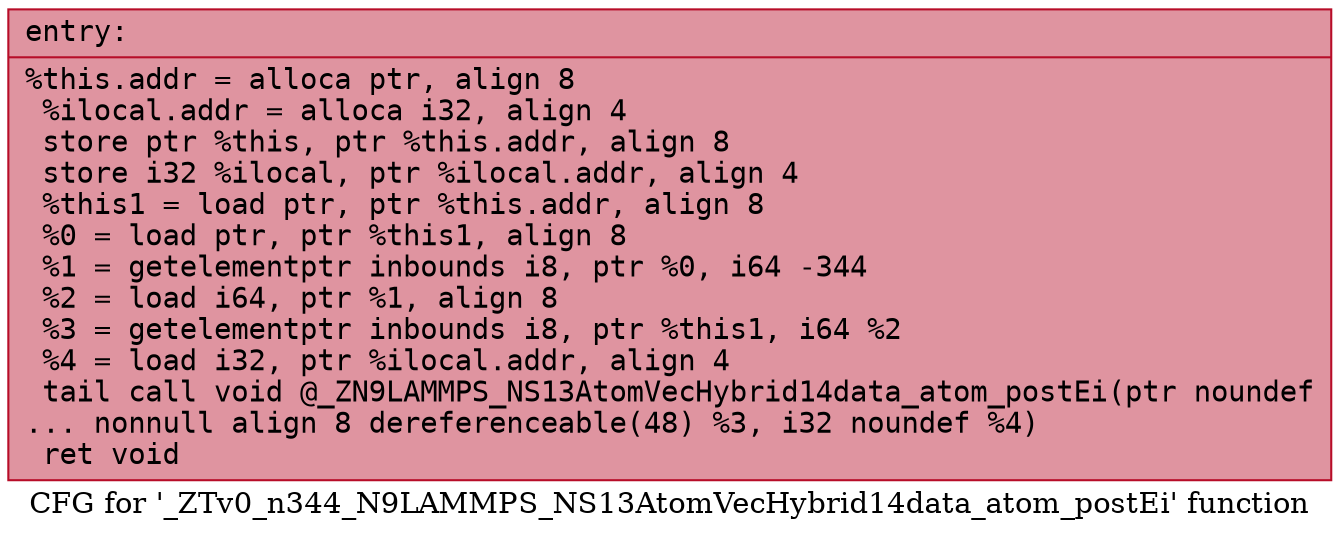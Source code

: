 digraph "CFG for '_ZTv0_n344_N9LAMMPS_NS13AtomVecHybrid14data_atom_postEi' function" {
	label="CFG for '_ZTv0_n344_N9LAMMPS_NS13AtomVecHybrid14data_atom_postEi' function";

	Node0x557e2af961d0 [shape=record,color="#b70d28ff", style=filled, fillcolor="#b70d2870" fontname="Courier",label="{entry:\l|  %this.addr = alloca ptr, align 8\l  %ilocal.addr = alloca i32, align 4\l  store ptr %this, ptr %this.addr, align 8\l  store i32 %ilocal, ptr %ilocal.addr, align 4\l  %this1 = load ptr, ptr %this.addr, align 8\l  %0 = load ptr, ptr %this1, align 8\l  %1 = getelementptr inbounds i8, ptr %0, i64 -344\l  %2 = load i64, ptr %1, align 8\l  %3 = getelementptr inbounds i8, ptr %this1, i64 %2\l  %4 = load i32, ptr %ilocal.addr, align 4\l  tail call void @_ZN9LAMMPS_NS13AtomVecHybrid14data_atom_postEi(ptr noundef\l... nonnull align 8 dereferenceable(48) %3, i32 noundef %4)\l  ret void\l}"];
}
